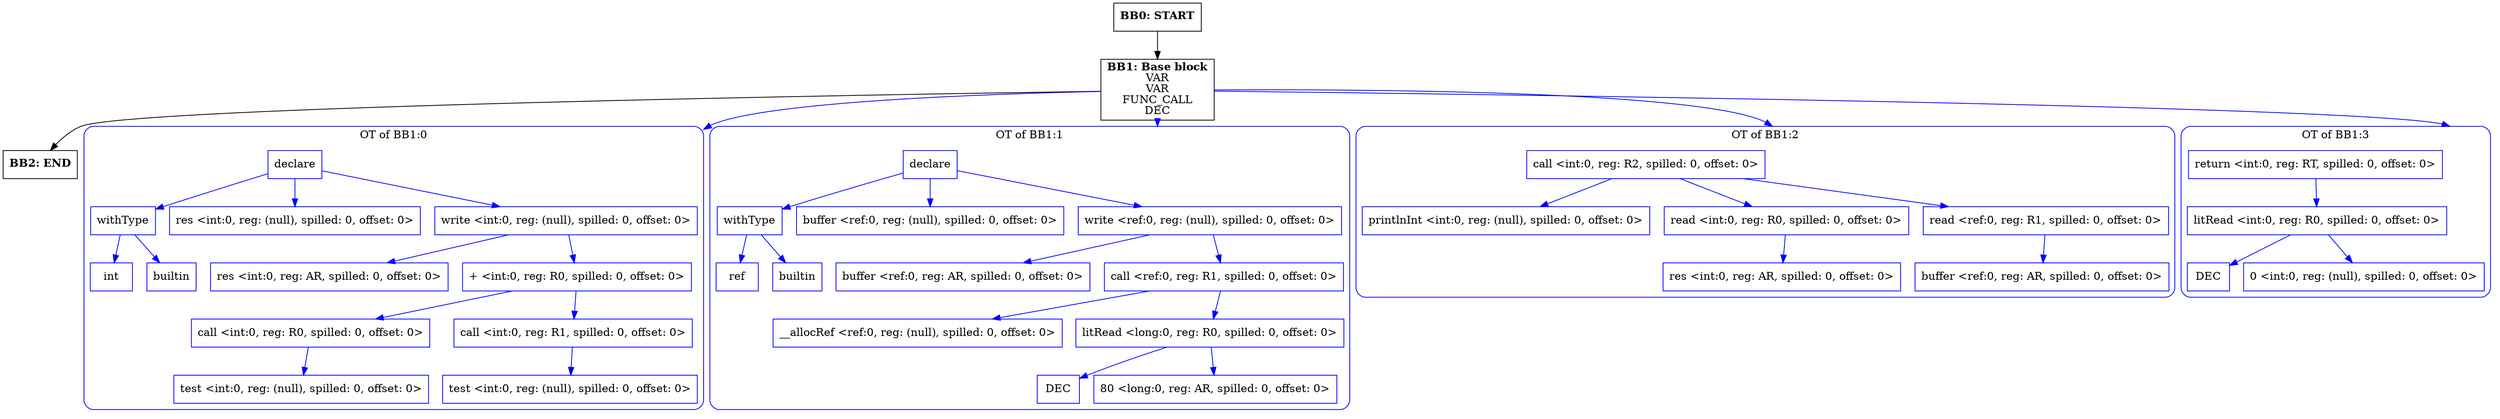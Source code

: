 digraph CFG {
    compound=true;
    graph [splines=true];
    node [shape=rectangle];

    BB2 [label=<<B>BB2: END</B><BR ALIGN="CENTER"/>>];
    BB1 [label=<<B>BB1: Base block</B><BR ALIGN="CENTER"/>VAR<BR ALIGN="CENTER"/>VAR<BR ALIGN="CENTER"/>FUNC_CALL<BR ALIGN="CENTER"/>DEC<BR ALIGN="CENTER"/>>];
    subgraph cluster_instruction0 {
        label = "OT of BB1:0";
        style=rounded;
        color=blue;
        entry0 [shape=point, style=invis];
        node0 [label="declare", color=blue];
        node1 [label="withType", color=blue];
        node2 [label="int", color=blue];
        node1 -> node2[color=blue];
        node3 [label="builtin", color=blue];
        node1 -> node3[color=blue];
        node0 -> node1[color=blue];
        node4 [label="res <int:0, reg: (null), spilled: 0, offset: 0>", color=blue];
        node0 -> node4[color=blue];
        node5 [label="write <int:0, reg: (null), spilled: 0, offset: 0>", color=blue];
        node6 [label="res <int:0, reg: AR, spilled: 0, offset: 0>", color=blue];
        node5 -> node6[color=blue];
        node7 [label="+ <int:0, reg: R0, spilled: 0, offset: 0>", color=blue];
        node8 [label="call <int:0, reg: R0, spilled: 0, offset: 0>", color=blue];
        node9 [label="test <int:0, reg: (null), spilled: 0, offset: 0>", color=blue];
        node8 -> node9[color=blue];
        node7 -> node8[color=blue];
        node10 [label="call <int:0, reg: R1, spilled: 0, offset: 0>", color=blue];
        node11 [label="test <int:0, reg: (null), spilled: 0, offset: 0>", color=blue];
        node10 -> node11[color=blue];
        node7 -> node10[color=blue];
        node5 -> node7[color=blue];
        node0 -> node5[color=blue];
    }
    BB1 -> entry0 [lhead=cluster_instruction0, color=blue];
    subgraph cluster_instruction1 {
        label = "OT of BB1:1";
        style=rounded;
        color=blue;
        entry1 [shape=point, style=invis];
        node12 [label="declare", color=blue];
        node13 [label="withType", color=blue];
        node14 [label="ref", color=blue];
        node13 -> node14[color=blue];
        node15 [label="builtin", color=blue];
        node13 -> node15[color=blue];
        node12 -> node13[color=blue];
        node16 [label="buffer <ref:0, reg: (null), spilled: 0, offset: 0>", color=blue];
        node12 -> node16[color=blue];
        node17 [label="write <ref:0, reg: (null), spilled: 0, offset: 0>", color=blue];
        node18 [label="buffer <ref:0, reg: AR, spilled: 0, offset: 0>", color=blue];
        node17 -> node18[color=blue];
        node19 [label="call <ref:0, reg: R1, spilled: 0, offset: 0>", color=blue];
        node20 [label="__allocRef <ref:0, reg: (null), spilled: 0, offset: 0>", color=blue];
        node19 -> node20[color=blue];
        node21 [label="litRead <long:0, reg: R0, spilled: 0, offset: 0>", color=blue];
        node22 [label="DEC", color=blue];
        node21 -> node22[color=blue];
        node23 [label="80 <long:0, reg: AR, spilled: 0, offset: 0>", color=blue];
        node21 -> node23[color=blue];
        node19 -> node21[color=blue];
        node17 -> node19[color=blue];
        node12 -> node17[color=blue];
    }
    BB1 -> entry1 [lhead=cluster_instruction1, color=blue];
    subgraph cluster_instruction2 {
        label = "OT of BB1:2";
        style=rounded;
        color=blue;
        entry2 [shape=point, style=invis];
        node24 [label="call <int:0, reg: R2, spilled: 0, offset: 0>", color=blue];
        node25 [label="printlnInt <int:0, reg: (null), spilled: 0, offset: 0>", color=blue];
        node24 -> node25[color=blue];
        node26 [label="read <int:0, reg: R0, spilled: 0, offset: 0>", color=blue];
        node27 [label="res <int:0, reg: AR, spilled: 0, offset: 0>", color=blue];
        node26 -> node27[color=blue];
        node24 -> node26[color=blue];
        node28 [label="read <ref:0, reg: R1, spilled: 0, offset: 0>", color=blue];
        node29 [label="buffer <ref:0, reg: AR, spilled: 0, offset: 0>", color=blue];
        node28 -> node29[color=blue];
        node24 -> node28[color=blue];
    }
    BB1 -> entry2 [lhead=cluster_instruction2, color=blue];
    subgraph cluster_instruction3 {
        label = "OT of BB1:3";
        style=rounded;
        color=blue;
        entry3 [shape=point, style=invis];
        node30 [label="return <int:0, reg: RT, spilled: 0, offset: 0>", color=blue];
        node31 [label="litRead <int:0, reg: R0, spilled: 0, offset: 0>", color=blue];
        node32 [label="DEC", color=blue];
        node31 -> node32[color=blue];
        node33 [label="0 <int:0, reg: (null), spilled: 0, offset: 0>", color=blue];
        node31 -> node33[color=blue];
        node30 -> node31[color=blue];
    }
    BB1 -> entry3 [lhead=cluster_instruction3, color=blue];
    BB0 [label=<<B>BB0: START</B><BR ALIGN="CENTER"/>>];

    BB1 -> BB2;
    BB0 -> BB1;
}
